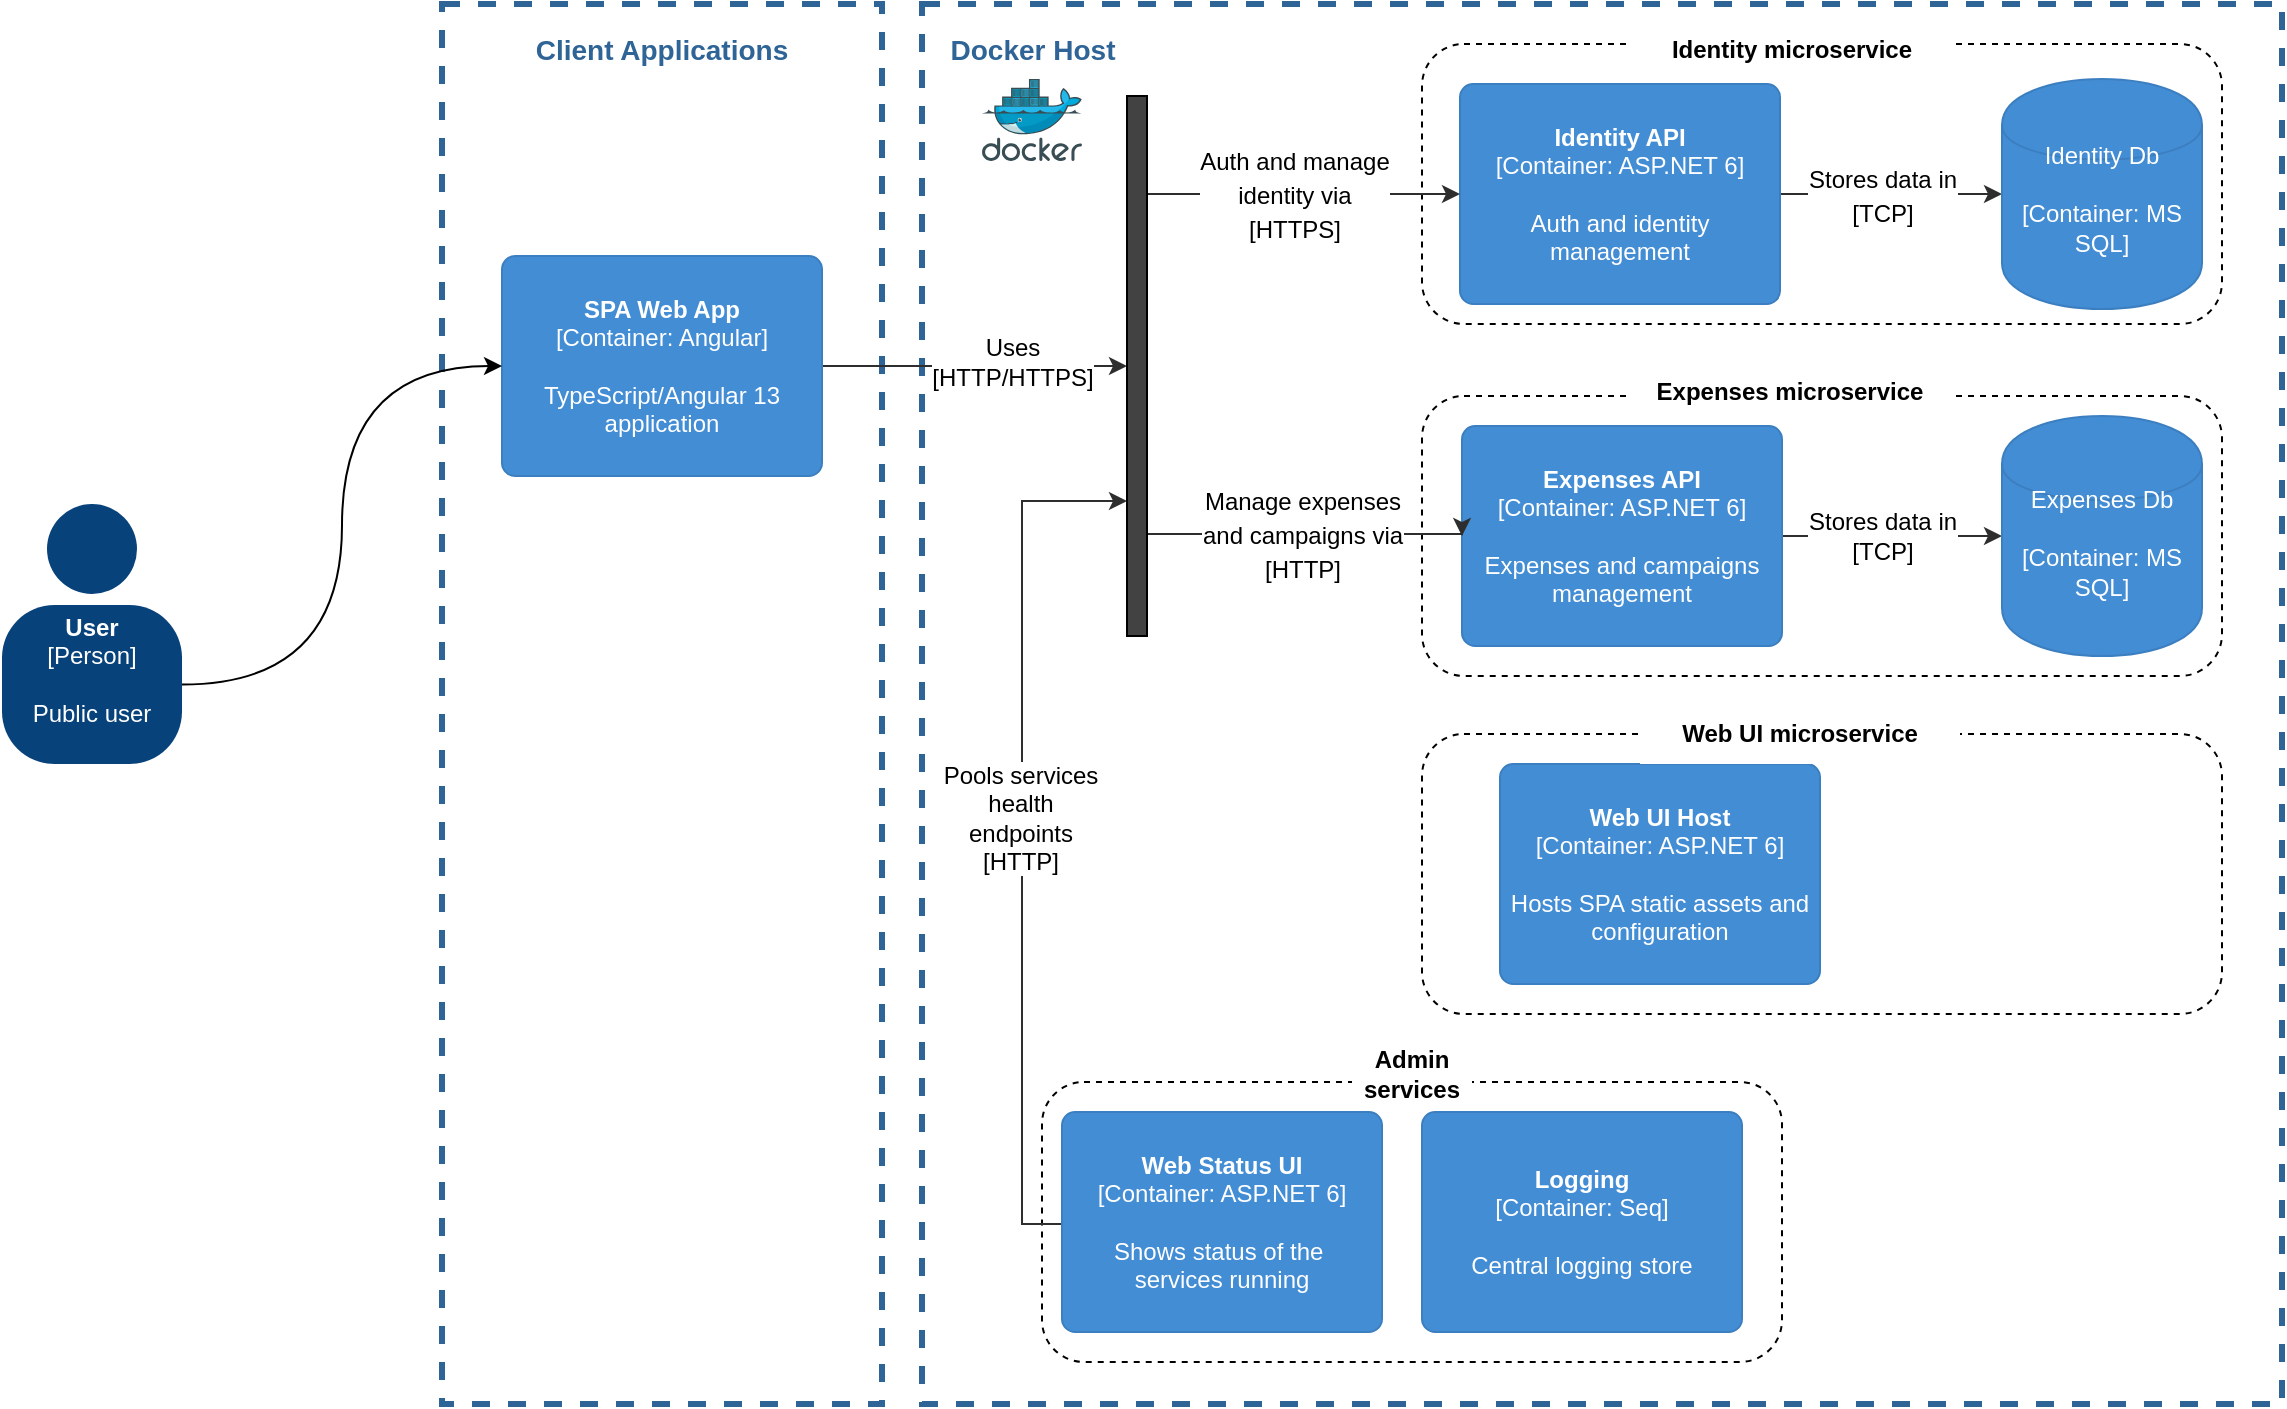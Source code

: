 <mxfile version="15.8.7" type="device"><diagram id="BuB4WTCWsA_IElzsmOX1" name="Page-1"><mxGraphModel dx="1730" dy="1082" grid="1" gridSize="10" guides="1" tooltips="1" connect="1" arrows="1" fold="1" page="1" pageScale="1" pageWidth="1169" pageHeight="827" math="0" shadow="0"><root><mxCell id="0"/><mxCell id="1" parent="0"/><mxCell id="kyE_ZreP79h8OeemXXtl-39" value="" style="rounded=1;whiteSpace=wrap;html=1;dashed=1;fontColor=#2F6496;strokeColor=#000000;fillColor=none;" vertex="1" parent="1"><mxGeometry x="820" y="316" width="400" height="140" as="geometry"/></mxCell><mxCell id="kyE_ZreP79h8OeemXXtl-48" value="" style="rounded=0;whiteSpace=wrap;html=1;fillColor=none;dashed=1;strokeColor=#2F6496;strokeWidth=3;" vertex="1" parent="1"><mxGeometry x="330" y="120" width="220" height="700" as="geometry"/></mxCell><mxCell id="kyE_ZreP79h8OeemXXtl-35" value="" style="rounded=0;whiteSpace=wrap;html=1;fillColor=none;dashed=1;strokeColor=#2F6496;strokeWidth=3;" vertex="1" parent="1"><mxGeometry x="570" y="120" width="680" height="700" as="geometry"/></mxCell><mxCell id="kyE_ZreP79h8OeemXXtl-40" value="" style="rounded=1;whiteSpace=wrap;html=1;dashed=1;fontColor=#2F6496;strokeColor=#000000;fillColor=none;" vertex="1" parent="1"><mxGeometry x="630" y="659" width="370" height="140" as="geometry"/></mxCell><mxCell id="kyE_ZreP79h8OeemXXtl-38" value="" style="rounded=1;whiteSpace=wrap;html=1;dashed=1;fontColor=#2F6496;strokeColor=#000000;fillColor=none;" vertex="1" parent="1"><mxGeometry x="820" y="140" width="400" height="140" as="geometry"/></mxCell><mxCell id="kyE_ZreP79h8OeemXXtl-1" value="" style="group;rounded=0;labelBackgroundColor=none;fillColor=none;fontColor=#ffffff;align=center;html=1;" vertex="1" connectable="0" parent="1"><mxGeometry x="110" y="370" width="90" height="130" as="geometry"/><C4Person as="c4"/></mxCell><object label="&lt;b&gt;User&lt;br&gt;&lt;/b&gt;&lt;div&gt;[Person]&lt;/div&gt;&lt;div&gt;&lt;br&gt;&lt;/div&gt;&lt;div&gt;Public user&lt;/div&gt;&lt;div&gt;&lt;br&gt;&lt;/div&gt;" placeholders="1" c4Name="name" c4Type="body" c4Description="Description" id="kyE_ZreP79h8OeemXXtl-2"><mxCell style="rounded=1;whiteSpace=wrap;html=1;labelBackgroundColor=none;fillColor=#08427b;fontColor=#ffffff;align=center;arcSize=33;strokeColor=3c7fc0;" vertex="1" parent="kyE_ZreP79h8OeemXXtl-1"><mxGeometry y="50.556" width="90" height="79.444" as="geometry"/><C4Person as="c4"/></mxCell></object><mxCell id="kyE_ZreP79h8OeemXXtl-3" value="" style="ellipse;whiteSpace=wrap;html=1;aspect=fixed;rounded=0;labelBackgroundColor=none;fillColor=#08427b;fontSize=12;fontColor=#ffffff;align=center;strokeColor=3c7fc0;" vertex="1" parent="kyE_ZreP79h8OeemXXtl-1"><mxGeometry x="22.5" width="45" height="45" as="geometry"/><C4Person as="c4"/></mxCell><mxCell id="kyE_ZreP79h8OeemXXtl-26" style="edgeStyle=orthogonalEdgeStyle;rounded=0;orthogonalLoop=1;jettySize=auto;html=1;entryX=0;entryY=0.5;entryDx=0;entryDy=0;strokeColor=#2E2E2E;strokeWidth=1;" edge="1" parent="1" source="kyE_ZreP79h8OeemXXtl-5" target="kyE_ZreP79h8OeemXXtl-25"><mxGeometry relative="1" as="geometry"/></mxCell><mxCell id="kyE_ZreP79h8OeemXXtl-58" value="Uses&lt;br&gt;[HTTP/HTTPS]" style="edgeLabel;html=1;align=center;verticalAlign=middle;resizable=0;points=[];fontSize=12;fontColor=#000000;" vertex="1" connectable="0" parent="kyE_ZreP79h8OeemXXtl-26"><mxGeometry x="0.237" y="2" relative="1" as="geometry"><mxPoint as="offset"/></mxGeometry></mxCell><object label="&lt;span&gt;&lt;b&gt;SPA Web App&lt;/b&gt;&lt;/span&gt;&lt;div&gt;[Container: Angular&lt;span&gt;]&lt;/span&gt;&lt;/div&gt;&lt;div&gt;&lt;br&gt;&lt;/div&gt;&lt;div&gt;TypeScript/Angular 13&lt;/div&gt;&lt;div&gt;application&lt;/div&gt;" placeholders="1" c4Name="name" c4Type="Container" c4Technology="technology" c4Description="Description" id="kyE_ZreP79h8OeemXXtl-5"><mxCell style="rounded=1;whiteSpace=wrap;html=1;labelBackgroundColor=none;fillColor=#438dd5;fontColor=#ffffff;align=center;arcSize=6;strokeColor=#3c7fc0;" vertex="1" parent="1"><mxGeometry x="360" y="246" width="160" height="110" as="geometry"/><C4Container as="c4"/></mxCell></object><mxCell id="kyE_ZreP79h8OeemXXtl-31" style="edgeStyle=orthogonalEdgeStyle;rounded=0;orthogonalLoop=1;jettySize=auto;html=1;entryX=0;entryY=0.75;entryDx=0;entryDy=0;strokeColor=#2E2E2E;strokeWidth=1;" edge="1" parent="1" source="kyE_ZreP79h8OeemXXtl-6" target="kyE_ZreP79h8OeemXXtl-25"><mxGeometry relative="1" as="geometry"><Array as="points"><mxPoint x="620" y="730"/><mxPoint x="620" y="369"/></Array></mxGeometry></mxCell><mxCell id="kyE_ZreP79h8OeemXXtl-57" value="Pools services &lt;br&gt;health &lt;br&gt;endpoints&lt;br&gt;[HTTP]" style="edgeLabel;html=1;align=center;verticalAlign=middle;resizable=0;points=[];fontSize=12;fontColor=#000000;" vertex="1" connectable="0" parent="kyE_ZreP79h8OeemXXtl-31"><mxGeometry x="0.03" y="1" relative="1" as="geometry"><mxPoint as="offset"/></mxGeometry></mxCell><object label="&lt;span&gt;&lt;b&gt;Web Status UI&lt;/b&gt;&lt;/span&gt;&lt;div&gt;[Container: ASP.NET 6&lt;span&gt;]&lt;/span&gt;&lt;/div&gt;&lt;div&gt;&lt;br&gt;&lt;/div&gt;&lt;div&gt;Shows status of the&amp;nbsp;&lt;/div&gt;&lt;div&gt;services running&lt;/div&gt;" placeholders="1" c4Name="name" c4Type="Container" c4Technology="technology" c4Description="Description" id="kyE_ZreP79h8OeemXXtl-6"><mxCell style="rounded=1;whiteSpace=wrap;html=1;labelBackgroundColor=none;fillColor=#438dd5;fontColor=#ffffff;align=center;arcSize=6;strokeColor=#3c7fc0;" vertex="1" parent="1"><mxGeometry x="640" y="674" width="160" height="110" as="geometry"/><C4Container as="c4"/></mxCell></object><object label="&lt;span&gt;&lt;b&gt;Logging&lt;/b&gt;&lt;/span&gt;&lt;div&gt;[Container: Seq&lt;span&gt;]&lt;/span&gt;&lt;/div&gt;&lt;div&gt;&lt;br&gt;&lt;/div&gt;&lt;div&gt;Central logging store&lt;/div&gt;" placeholders="1" c4Name="name" c4Type="Container" c4Technology="technology" c4Description="Description" id="kyE_ZreP79h8OeemXXtl-7"><mxCell style="rounded=1;whiteSpace=wrap;html=1;labelBackgroundColor=none;fillColor=#438dd5;fontColor=#ffffff;align=center;arcSize=6;strokeColor=#3c7fc0;" vertex="1" parent="1"><mxGeometry x="820" y="674" width="160" height="110" as="geometry"/><C4Container as="c4"/></mxCell></object><mxCell id="kyE_ZreP79h8OeemXXtl-32" style="edgeStyle=orthogonalEdgeStyle;rounded=0;orthogonalLoop=1;jettySize=auto;html=1;entryX=0;entryY=0.5;entryDx=0;entryDy=0;strokeColor=#2E2E2E;strokeWidth=1;" edge="1" parent="1" source="kyE_ZreP79h8OeemXXtl-8" target="kyE_ZreP79h8OeemXXtl-10"><mxGeometry relative="1" as="geometry"/></mxCell><mxCell id="kyE_ZreP79h8OeemXXtl-55" value="&lt;font style=&quot;font-size: 12px&quot;&gt;Stores data in&lt;br&gt;[TCP]&lt;/font&gt;" style="edgeLabel;html=1;align=center;verticalAlign=middle;resizable=0;points=[];fontSize=14;fontColor=#000000;" vertex="1" connectable="0" parent="kyE_ZreP79h8OeemXXtl-32"><mxGeometry x="-0.227" y="-2" relative="1" as="geometry"><mxPoint x="8" y="-2" as="offset"/></mxGeometry></mxCell><object label="&lt;span&gt;&lt;b&gt;Identity API&lt;/b&gt;&lt;/span&gt;&lt;div&gt;[Container: ASP.NET 6&lt;span&gt;]&lt;/span&gt;&lt;/div&gt;&lt;div&gt;&lt;br&gt;&lt;/div&gt;&lt;div&gt;Auth and identity management&lt;/div&gt;" placeholders="1" c4Name="name" c4Type="Container" c4Technology="technology" c4Description="Description" id="kyE_ZreP79h8OeemXXtl-8"><mxCell style="rounded=1;whiteSpace=wrap;html=1;labelBackgroundColor=none;fillColor=#438dd5;fontColor=#ffffff;align=center;arcSize=6;strokeColor=#3c7fc0;" vertex="1" parent="1"><mxGeometry x="839" y="160" width="160" height="110" as="geometry"/><C4Container as="c4"/></mxCell></object><mxCell id="kyE_ZreP79h8OeemXXtl-34" style="edgeStyle=orthogonalEdgeStyle;rounded=0;orthogonalLoop=1;jettySize=auto;html=1;entryX=0;entryY=0.5;entryDx=0;entryDy=0;strokeColor=#2E2E2E;strokeWidth=1;" edge="1" parent="1" source="kyE_ZreP79h8OeemXXtl-9" target="kyE_ZreP79h8OeemXXtl-11"><mxGeometry relative="1" as="geometry"/></mxCell><mxCell id="kyE_ZreP79h8OeemXXtl-56" value="Stores data in&lt;br&gt;[TCP]" style="edgeLabel;html=1;align=center;verticalAlign=middle;resizable=0;points=[];fontSize=12;fontColor=#000000;" vertex="1" connectable="0" parent="kyE_ZreP79h8OeemXXtl-34"><mxGeometry x="-0.189" y="2" relative="1" as="geometry"><mxPoint x="5" y="2" as="offset"/></mxGeometry></mxCell><object label="&lt;span&gt;&lt;b&gt;Expenses API&lt;/b&gt;&lt;/span&gt;&lt;div&gt;[Container: ASP.NET 6&lt;span&gt;]&lt;/span&gt;&lt;/div&gt;&lt;div&gt;&lt;br&gt;&lt;/div&gt;&lt;div&gt;Expenses and campaigns management&lt;/div&gt;" placeholders="1" c4Name="name" c4Type="Container" c4Technology="technology" c4Description="Description" id="kyE_ZreP79h8OeemXXtl-9"><mxCell style="rounded=1;whiteSpace=wrap;html=1;labelBackgroundColor=none;fillColor=#438dd5;fontColor=#ffffff;align=center;arcSize=6;strokeColor=#3c7fc0;" vertex="1" parent="1"><mxGeometry x="840" y="331" width="160" height="110" as="geometry"/><C4Container as="c4"/></mxCell></object><object label="&lt;span&gt;Identity Db&lt;br&gt;&lt;br&gt;&lt;/span&gt;&lt;div&gt;[Container:&amp;nbsp;MS SQL]&lt;/div&gt;&lt;div&gt;&lt;br&gt;&lt;/div&gt;&lt;div&gt;&lt;br&gt;&lt;/div&gt;" placeholders="1" c4Type="Database" c4Technology="technology" c4Description="Description" id="kyE_ZreP79h8OeemXXtl-10"><mxCell style="shape=cylinder;whiteSpace=wrap;html=1;boundedLbl=1;rounded=0;labelBackgroundColor=none;fillColor=#438dd5;fontSize=12;fontColor=#ffffff;align=center;strokeColor=#3c7fc0;" vertex="1" parent="1"><mxGeometry x="1110" y="157.5" width="100" height="115" as="geometry"/><C4Database as="c4"/></mxCell></object><object label="&lt;span&gt;Expenses Db&lt;br&gt;&lt;br&gt;&lt;/span&gt;&lt;div&gt;[Container:&amp;nbsp;MS SQL]&lt;/div&gt;&lt;div&gt;&lt;br&gt;&lt;/div&gt;&lt;div&gt;&lt;br&gt;&lt;/div&gt;" placeholders="1" c4Type="Database" c4Technology="technology" c4Description="Description" id="kyE_ZreP79h8OeemXXtl-11"><mxCell style="shape=cylinder;whiteSpace=wrap;html=1;boundedLbl=1;rounded=0;labelBackgroundColor=none;fillColor=#438dd5;fontSize=12;fontColor=#ffffff;align=center;strokeColor=#3c7fc0;" vertex="1" parent="1"><mxGeometry x="1110" y="326" width="100" height="120" as="geometry"/><C4Database as="c4"/></mxCell></object><object label="&lt;span&gt;&lt;b&gt;Web UI Host&lt;/b&gt;&lt;/span&gt;&lt;div&gt;[Container: ASP.NET 6&lt;span&gt;]&lt;/span&gt;&lt;/div&gt;&lt;div&gt;&lt;br&gt;&lt;/div&gt;&lt;div&gt;Hosts SPA static assets and configuration&lt;/div&gt;" placeholders="1" c4Name="name" c4Type="Container" c4Technology="technology" c4Description="Description" id="kyE_ZreP79h8OeemXXtl-12"><mxCell style="rounded=1;whiteSpace=wrap;html=1;labelBackgroundColor=none;fillColor=#438dd5;fontColor=#ffffff;align=center;arcSize=6;strokeColor=#3c7fc0;" vertex="1" parent="1"><mxGeometry x="859" y="500" width="160" height="110" as="geometry"/><C4Container as="c4"/></mxCell></object><mxCell id="kyE_ZreP79h8OeemXXtl-13" style="edgeStyle=orthogonalEdgeStyle;rounded=0;orthogonalLoop=1;jettySize=auto;html=1;entryX=0;entryY=0.5;entryDx=0;entryDy=0;curved=1;" edge="1" parent="1" source="kyE_ZreP79h8OeemXXtl-2" target="kyE_ZreP79h8OeemXXtl-5"><mxGeometry relative="1" as="geometry"/></mxCell><mxCell id="kyE_ZreP79h8OeemXXtl-27" style="edgeStyle=orthogonalEdgeStyle;rounded=0;orthogonalLoop=1;jettySize=auto;html=1;entryX=0;entryY=0.5;entryDx=0;entryDy=0;strokeColor=#2E2E2E;strokeWidth=1;" edge="1" parent="1" source="kyE_ZreP79h8OeemXXtl-25" target="kyE_ZreP79h8OeemXXtl-8"><mxGeometry relative="1" as="geometry"><Array as="points"><mxPoint x="740" y="215"/><mxPoint x="740" y="215"/></Array></mxGeometry></mxCell><mxCell id="kyE_ZreP79h8OeemXXtl-53" value="&lt;font style=&quot;font-size: 12px&quot;&gt;Auth and manage &lt;br&gt;identity via&lt;br&gt;[HTTPS]&lt;/font&gt;" style="edgeLabel;html=1;align=center;verticalAlign=middle;resizable=0;points=[];fontSize=14;fontColor=#000000;" vertex="1" connectable="0" parent="kyE_ZreP79h8OeemXXtl-27"><mxGeometry x="0.239" relative="1" as="geometry"><mxPoint x="-24" as="offset"/></mxGeometry></mxCell><mxCell id="kyE_ZreP79h8OeemXXtl-30" style="edgeStyle=orthogonalEdgeStyle;rounded=0;orthogonalLoop=1;jettySize=auto;html=1;entryX=0;entryY=0.5;entryDx=0;entryDy=0;strokeColor=#2E2E2E;strokeWidth=1;" edge="1" parent="1" source="kyE_ZreP79h8OeemXXtl-25" target="kyE_ZreP79h8OeemXXtl-9"><mxGeometry relative="1" as="geometry"><Array as="points"><mxPoint x="780" y="385"/><mxPoint x="780" y="385"/></Array></mxGeometry></mxCell><mxCell id="kyE_ZreP79h8OeemXXtl-54" value="&lt;font style=&quot;font-size: 12px&quot;&gt;Manage expenses &lt;br&gt;and&amp;nbsp;campaigns via &lt;br&gt;[HTTP]&lt;/font&gt;" style="edgeLabel;html=1;align=center;verticalAlign=middle;resizable=0;points=[];fontSize=14;fontColor=#000000;" vertex="1" connectable="0" parent="kyE_ZreP79h8OeemXXtl-30"><mxGeometry x="-0.298" relative="1" as="geometry"><mxPoint x="22" as="offset"/></mxGeometry></mxCell><mxCell id="kyE_ZreP79h8OeemXXtl-25" value="" style="rounded=0;whiteSpace=wrap;html=1;fillColor=#424242;" vertex="1" parent="1"><mxGeometry x="672.5" y="166" width="10" height="270" as="geometry"/></mxCell><mxCell id="kyE_ZreP79h8OeemXXtl-36" value="" style="sketch=0;aspect=fixed;html=1;points=[];align=center;image;fontSize=12;image=img/lib/mscae/Docker.svg;dashed=1;fillColor=none;" vertex="1" parent="1"><mxGeometry x="600" y="157.5" width="50" height="41" as="geometry"/></mxCell><mxCell id="kyE_ZreP79h8OeemXXtl-37" value="&lt;b&gt;&lt;font color=&quot;#2f6496&quot; style=&quot;font-size: 14px&quot;&gt;Docker Host&lt;/font&gt;&lt;/b&gt;" style="text;html=1;strokeColor=none;fillColor=none;align=center;verticalAlign=middle;whiteSpace=wrap;rounded=0;dashed=1;" vertex="1" parent="1"><mxGeometry x="577.5" y="127.5" width="95" height="30" as="geometry"/></mxCell><mxCell id="kyE_ZreP79h8OeemXXtl-41" value="&lt;font color=&quot;#000000&quot;&gt;&lt;b&gt;Admin services&lt;/b&gt;&lt;/font&gt;" style="text;html=1;strokeColor=none;fillColor=default;align=center;verticalAlign=middle;whiteSpace=wrap;rounded=0;dashed=1;fontColor=#2F6496;" vertex="1" parent="1"><mxGeometry x="785" y="640" width="60" height="30" as="geometry"/></mxCell><mxCell id="kyE_ZreP79h8OeemXXtl-42" value="&lt;font color=&quot;#000000&quot;&gt;&lt;b&gt;Identity microservice&lt;/b&gt;&lt;/font&gt;" style="text;html=1;strokeColor=none;fillColor=default;align=center;verticalAlign=middle;whiteSpace=wrap;rounded=0;dashed=1;fontColor=#2F6496;" vertex="1" parent="1"><mxGeometry x="925" y="127.5" width="160" height="30" as="geometry"/></mxCell><mxCell id="kyE_ZreP79h8OeemXXtl-43" value="&lt;font color=&quot;#000000&quot;&gt;&lt;b&gt;Expenses microservice&lt;/b&gt;&lt;/font&gt;" style="text;html=1;strokeColor=none;fillColor=default;align=center;verticalAlign=middle;whiteSpace=wrap;rounded=0;fontColor=#2F6496;" vertex="1" parent="1"><mxGeometry x="924" y="299" width="160" height="30" as="geometry"/></mxCell><mxCell id="kyE_ZreP79h8OeemXXtl-44" value="" style="rounded=1;whiteSpace=wrap;html=1;dashed=1;fontColor=#2F6496;strokeColor=#000000;fillColor=none;" vertex="1" parent="1"><mxGeometry x="820" y="485" width="400" height="140" as="geometry"/></mxCell><mxCell id="kyE_ZreP79h8OeemXXtl-45" value="&lt;font color=&quot;#000000&quot;&gt;&lt;b&gt;Web UI microservice&lt;/b&gt;&lt;/font&gt;" style="text;html=1;strokeColor=none;fillColor=default;align=center;verticalAlign=middle;whiteSpace=wrap;rounded=0;dashed=1;fontColor=#2F6496;" vertex="1" parent="1"><mxGeometry x="929" y="470" width="160" height="30" as="geometry"/></mxCell><mxCell id="kyE_ZreP79h8OeemXXtl-49" value="&lt;b&gt;&lt;font color=&quot;#2f6496&quot; style=&quot;font-size: 14px&quot;&gt;Client Applications&lt;/font&gt;&lt;/b&gt;" style="text;html=1;strokeColor=none;fillColor=none;align=center;verticalAlign=middle;whiteSpace=wrap;rounded=0;dashed=1;" vertex="1" parent="1"><mxGeometry x="375" y="127.5" width="130" height="30" as="geometry"/></mxCell></root></mxGraphModel></diagram></mxfile>